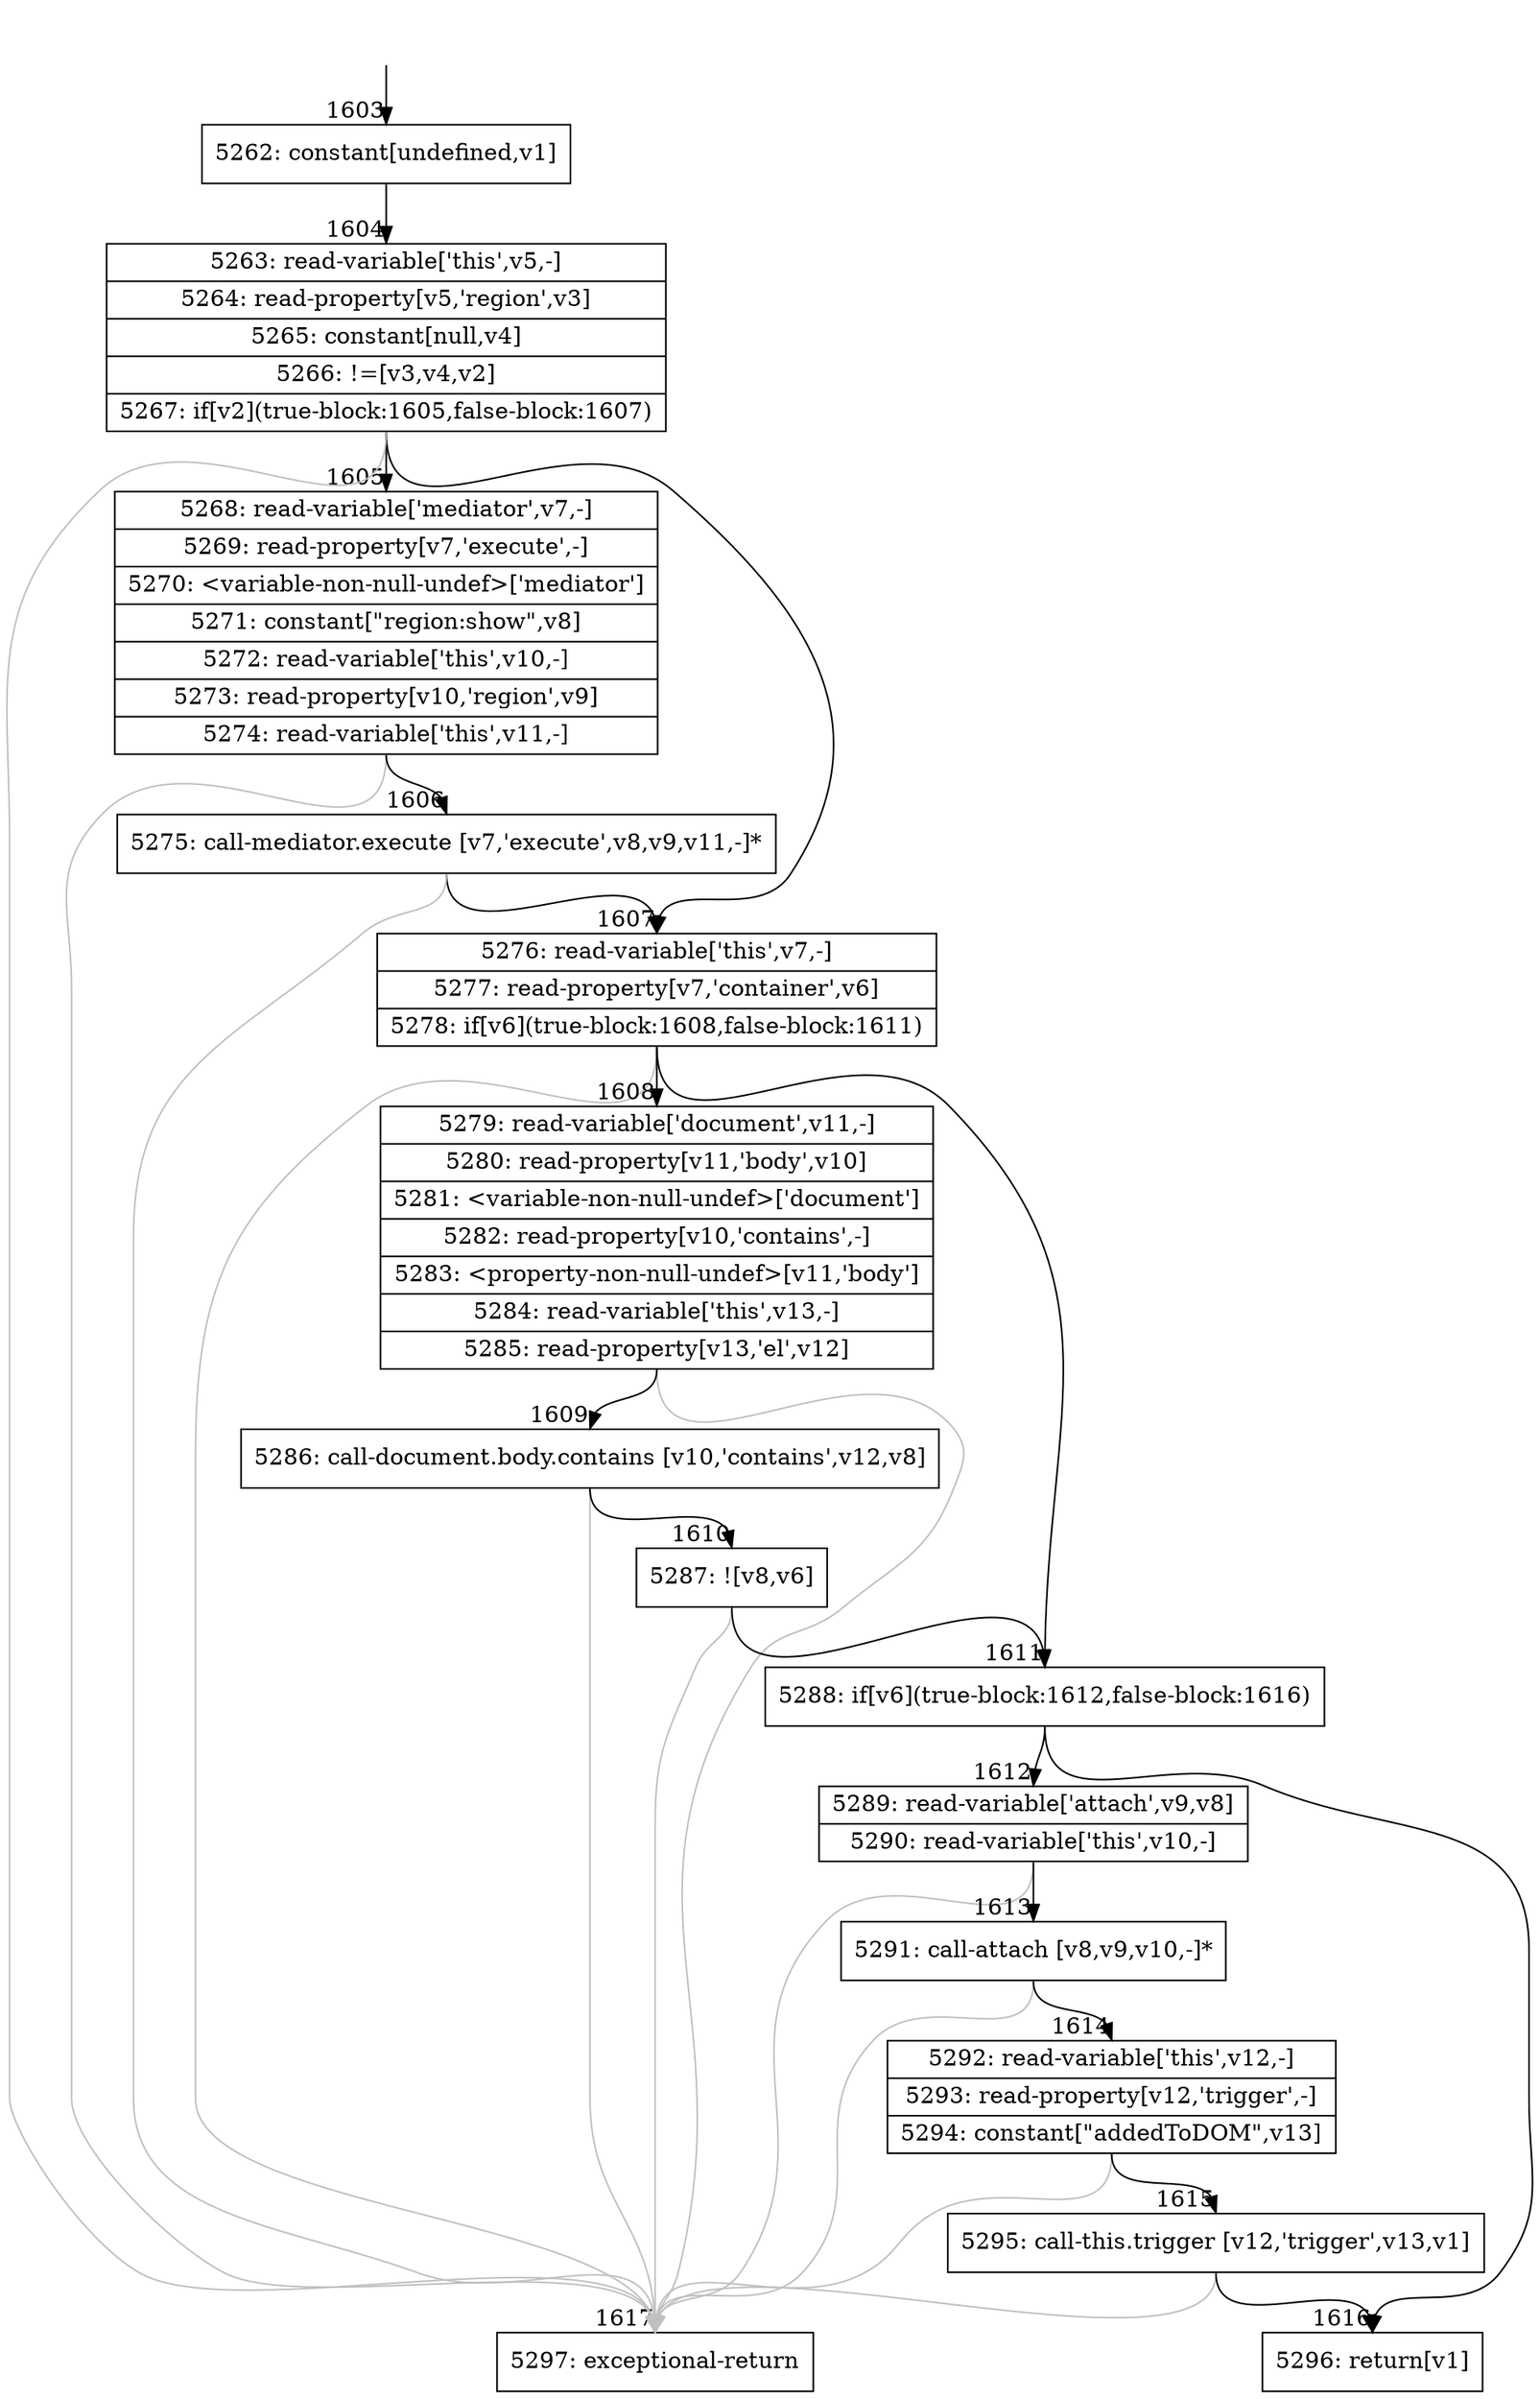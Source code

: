 digraph {
rankdir="TD"
BB_entry132[shape=none,label=""];
BB_entry132 -> BB1603 [tailport=s, headport=n, headlabel="    1603"]
BB1603 [shape=record label="{5262: constant[undefined,v1]}" ] 
BB1603 -> BB1604 [tailport=s, headport=n, headlabel="      1604"]
BB1604 [shape=record label="{5263: read-variable['this',v5,-]|5264: read-property[v5,'region',v3]|5265: constant[null,v4]|5266: !=[v3,v4,v2]|5267: if[v2](true-block:1605,false-block:1607)}" ] 
BB1604 -> BB1605 [tailport=s, headport=n, headlabel="      1605"]
BB1604 -> BB1607 [tailport=s, headport=n, headlabel="      1607"]
BB1604 -> BB1617 [tailport=s, headport=n, color=gray, headlabel="      1617"]
BB1605 [shape=record label="{5268: read-variable['mediator',v7,-]|5269: read-property[v7,'execute',-]|5270: \<variable-non-null-undef\>['mediator']|5271: constant[\"region:show\",v8]|5272: read-variable['this',v10,-]|5273: read-property[v10,'region',v9]|5274: read-variable['this',v11,-]}" ] 
BB1605 -> BB1606 [tailport=s, headport=n, headlabel="      1606"]
BB1605 -> BB1617 [tailport=s, headport=n, color=gray]
BB1606 [shape=record label="{5275: call-mediator.execute [v7,'execute',v8,v9,v11,-]*}" ] 
BB1606 -> BB1607 [tailport=s, headport=n]
BB1606 -> BB1617 [tailport=s, headport=n, color=gray]
BB1607 [shape=record label="{5276: read-variable['this',v7,-]|5277: read-property[v7,'container',v6]|5278: if[v6](true-block:1608,false-block:1611)}" ] 
BB1607 -> BB1611 [tailport=s, headport=n, headlabel="      1611"]
BB1607 -> BB1608 [tailport=s, headport=n, headlabel="      1608"]
BB1607 -> BB1617 [tailport=s, headport=n, color=gray]
BB1608 [shape=record label="{5279: read-variable['document',v11,-]|5280: read-property[v11,'body',v10]|5281: \<variable-non-null-undef\>['document']|5282: read-property[v10,'contains',-]|5283: \<property-non-null-undef\>[v11,'body']|5284: read-variable['this',v13,-]|5285: read-property[v13,'el',v12]}" ] 
BB1608 -> BB1609 [tailport=s, headport=n, headlabel="      1609"]
BB1608 -> BB1617 [tailport=s, headport=n, color=gray]
BB1609 [shape=record label="{5286: call-document.body.contains [v10,'contains',v12,v8]}" ] 
BB1609 -> BB1610 [tailport=s, headport=n, headlabel="      1610"]
BB1609 -> BB1617 [tailport=s, headport=n, color=gray]
BB1610 [shape=record label="{5287: ![v8,v6]}" ] 
BB1610 -> BB1611 [tailport=s, headport=n]
BB1610 -> BB1617 [tailport=s, headport=n, color=gray]
BB1611 [shape=record label="{5288: if[v6](true-block:1612,false-block:1616)}" ] 
BB1611 -> BB1612 [tailport=s, headport=n, headlabel="      1612"]
BB1611 -> BB1616 [tailport=s, headport=n, headlabel="      1616"]
BB1612 [shape=record label="{5289: read-variable['attach',v9,v8]|5290: read-variable['this',v10,-]}" ] 
BB1612 -> BB1613 [tailport=s, headport=n, headlabel="      1613"]
BB1612 -> BB1617 [tailport=s, headport=n, color=gray]
BB1613 [shape=record label="{5291: call-attach [v8,v9,v10,-]*}" ] 
BB1613 -> BB1614 [tailport=s, headport=n, headlabel="      1614"]
BB1613 -> BB1617 [tailport=s, headport=n, color=gray]
BB1614 [shape=record label="{5292: read-variable['this',v12,-]|5293: read-property[v12,'trigger',-]|5294: constant[\"addedToDOM\",v13]}" ] 
BB1614 -> BB1615 [tailport=s, headport=n, headlabel="      1615"]
BB1614 -> BB1617 [tailport=s, headport=n, color=gray]
BB1615 [shape=record label="{5295: call-this.trigger [v12,'trigger',v13,v1]}" ] 
BB1615 -> BB1616 [tailport=s, headport=n]
BB1615 -> BB1617 [tailport=s, headport=n, color=gray]
BB1616 [shape=record label="{5296: return[v1]}" ] 
BB1617 [shape=record label="{5297: exceptional-return}" ] 
//#$~ 1468
}
